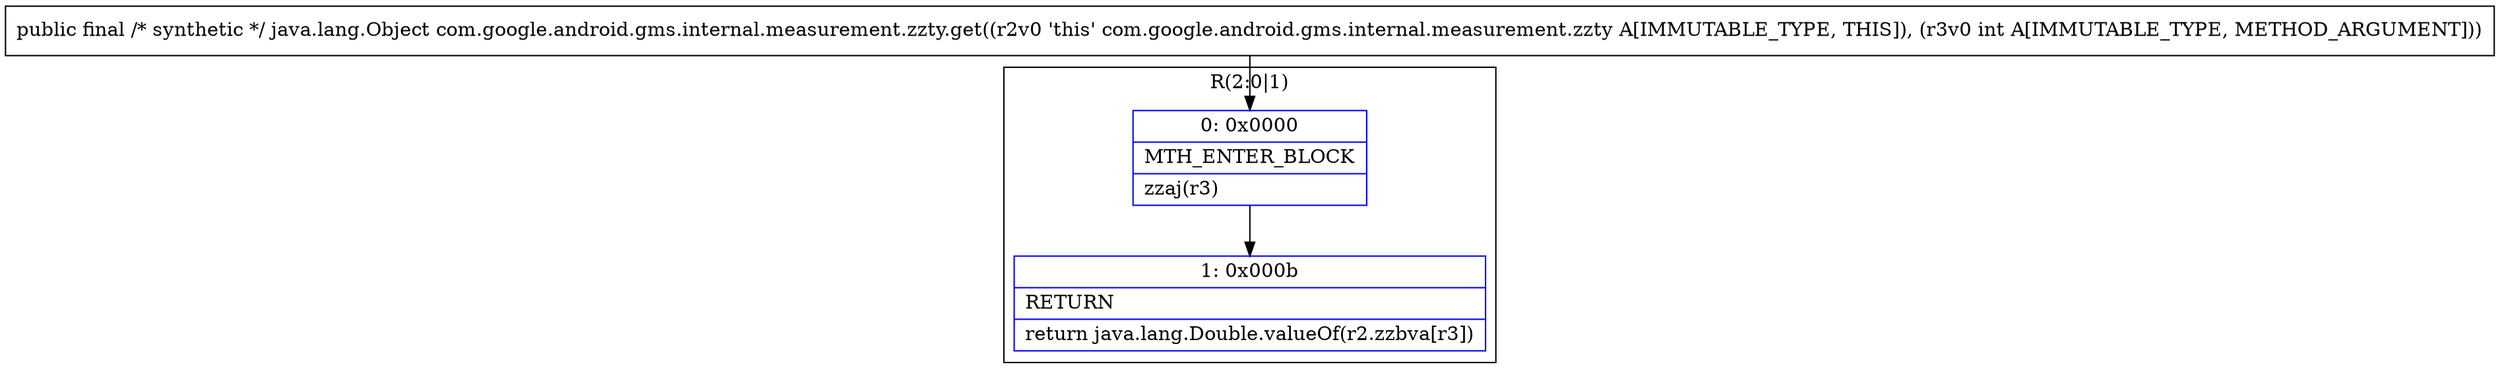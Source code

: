 digraph "CFG forcom.google.android.gms.internal.measurement.zzty.get(I)Ljava\/lang\/Object;" {
subgraph cluster_Region_1511893187 {
label = "R(2:0|1)";
node [shape=record,color=blue];
Node_0 [shape=record,label="{0\:\ 0x0000|MTH_ENTER_BLOCK\l|zzaj(r3)\l}"];
Node_1 [shape=record,label="{1\:\ 0x000b|RETURN\l|return java.lang.Double.valueOf(r2.zzbva[r3])\l}"];
}
MethodNode[shape=record,label="{public final \/* synthetic *\/ java.lang.Object com.google.android.gms.internal.measurement.zzty.get((r2v0 'this' com.google.android.gms.internal.measurement.zzty A[IMMUTABLE_TYPE, THIS]), (r3v0 int A[IMMUTABLE_TYPE, METHOD_ARGUMENT])) }"];
MethodNode -> Node_0;
Node_0 -> Node_1;
}

